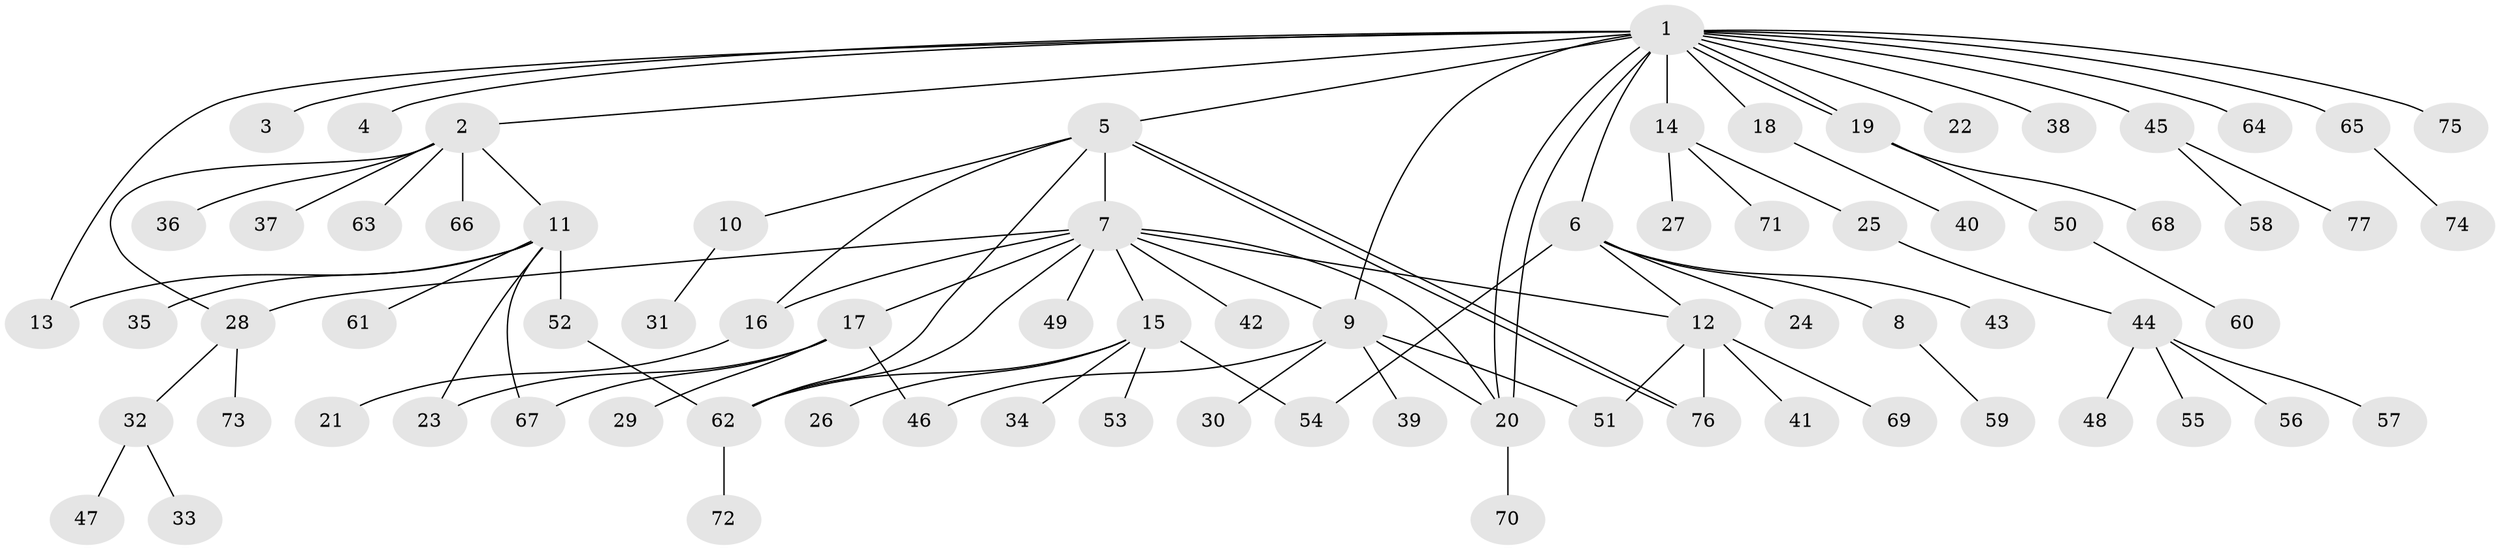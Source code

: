 // Generated by graph-tools (version 1.1) at 2025/14/03/09/25 04:14:44]
// undirected, 77 vertices, 95 edges
graph export_dot {
graph [start="1"]
  node [color=gray90,style=filled];
  1;
  2;
  3;
  4;
  5;
  6;
  7;
  8;
  9;
  10;
  11;
  12;
  13;
  14;
  15;
  16;
  17;
  18;
  19;
  20;
  21;
  22;
  23;
  24;
  25;
  26;
  27;
  28;
  29;
  30;
  31;
  32;
  33;
  34;
  35;
  36;
  37;
  38;
  39;
  40;
  41;
  42;
  43;
  44;
  45;
  46;
  47;
  48;
  49;
  50;
  51;
  52;
  53;
  54;
  55;
  56;
  57;
  58;
  59;
  60;
  61;
  62;
  63;
  64;
  65;
  66;
  67;
  68;
  69;
  70;
  71;
  72;
  73;
  74;
  75;
  76;
  77;
  1 -- 2;
  1 -- 3;
  1 -- 4;
  1 -- 5;
  1 -- 6;
  1 -- 9;
  1 -- 13;
  1 -- 14;
  1 -- 18;
  1 -- 19;
  1 -- 19;
  1 -- 20;
  1 -- 20;
  1 -- 22;
  1 -- 38;
  1 -- 45;
  1 -- 64;
  1 -- 65;
  1 -- 75;
  2 -- 11;
  2 -- 28;
  2 -- 36;
  2 -- 37;
  2 -- 63;
  2 -- 66;
  5 -- 7;
  5 -- 10;
  5 -- 16;
  5 -- 62;
  5 -- 76;
  5 -- 76;
  6 -- 8;
  6 -- 12;
  6 -- 24;
  6 -- 43;
  6 -- 54;
  7 -- 9;
  7 -- 12;
  7 -- 15;
  7 -- 16;
  7 -- 17;
  7 -- 20;
  7 -- 28;
  7 -- 42;
  7 -- 49;
  7 -- 62;
  8 -- 59;
  9 -- 20;
  9 -- 30;
  9 -- 39;
  9 -- 46;
  9 -- 51;
  10 -- 31;
  11 -- 13;
  11 -- 23;
  11 -- 35;
  11 -- 52;
  11 -- 61;
  11 -- 67;
  12 -- 41;
  12 -- 51;
  12 -- 69;
  12 -- 76;
  14 -- 25;
  14 -- 27;
  14 -- 71;
  15 -- 26;
  15 -- 34;
  15 -- 53;
  15 -- 54;
  15 -- 62;
  16 -- 21;
  17 -- 23;
  17 -- 29;
  17 -- 46;
  17 -- 67;
  18 -- 40;
  19 -- 50;
  19 -- 68;
  20 -- 70;
  25 -- 44;
  28 -- 32;
  28 -- 73;
  32 -- 33;
  32 -- 47;
  44 -- 48;
  44 -- 55;
  44 -- 56;
  44 -- 57;
  45 -- 58;
  45 -- 77;
  50 -- 60;
  52 -- 62;
  62 -- 72;
  65 -- 74;
}
